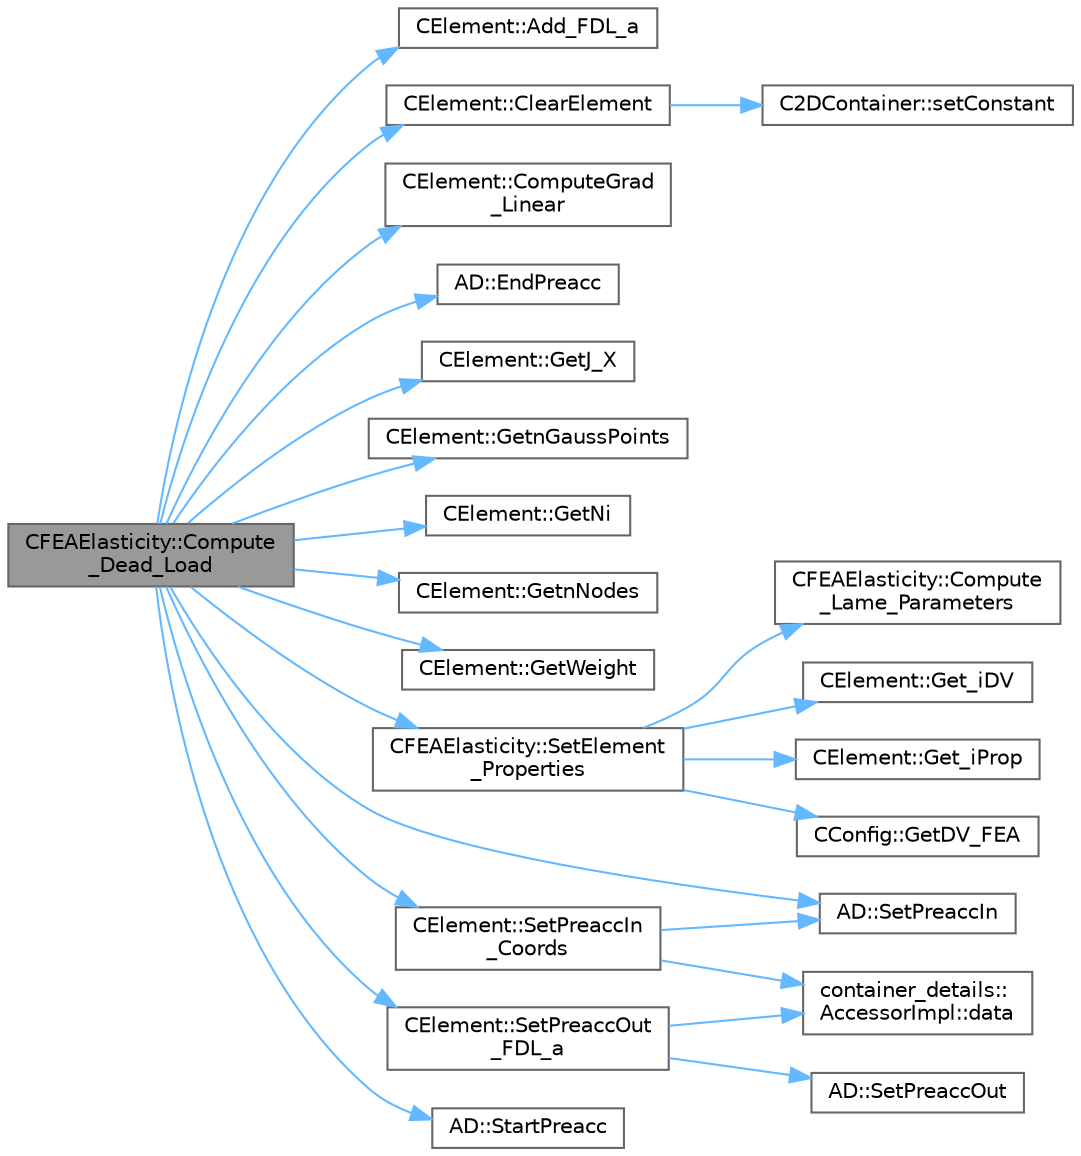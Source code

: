 digraph "CFEAElasticity::Compute_Dead_Load"
{
 // LATEX_PDF_SIZE
  bgcolor="transparent";
  edge [fontname=Helvetica,fontsize=10,labelfontname=Helvetica,labelfontsize=10];
  node [fontname=Helvetica,fontsize=10,shape=box,height=0.2,width=0.4];
  rankdir="LR";
  Node1 [id="Node000001",label="CFEAElasticity::Compute\l_Dead_Load",height=0.2,width=0.4,color="gray40", fillcolor="grey60", style="filled", fontcolor="black",tooltip="Compute the nodal gravity loads for an element."];
  Node1 -> Node2 [id="edge1_Node000001_Node000002",color="steelblue1",style="solid",tooltip=" "];
  Node2 [id="Node000002",label="CElement::Add_FDL_a",height=0.2,width=0.4,color="grey40", fillcolor="white", style="filled",URL="$classCElement.html#ac9e43862515e97dc94002012b7bef04f",tooltip="Add the value of the dead load for the computation of the residual."];
  Node1 -> Node3 [id="edge2_Node000001_Node000003",color="steelblue1",style="solid",tooltip=" "];
  Node3 [id="Node000003",label="CElement::ClearElement",height=0.2,width=0.4,color="grey40", fillcolor="white", style="filled",URL="$classCElement.html#a34c043025dcb2d28b4800f93c9cd3184",tooltip="Sets matrices to 0."];
  Node3 -> Node4 [id="edge3_Node000003_Node000004",color="steelblue1",style="solid",tooltip=" "];
  Node4 [id="Node000004",label="C2DContainer::setConstant",height=0.2,width=0.4,color="grey40", fillcolor="white", style="filled",URL="$classC2DContainer.html#ab9f8a545ab85abdd3291f0f65b4f411b",tooltip="Set value of all entries to \"value\"."];
  Node1 -> Node5 [id="edge4_Node000001_Node000005",color="steelblue1",style="solid",tooltip=" "];
  Node5 [id="Node000005",label="CElement::ComputeGrad\l_Linear",height=0.2,width=0.4,color="grey40", fillcolor="white", style="filled",URL="$classCElement.html#acff4750404c62c6b934cc1e66c3c0c91",tooltip="Set the value of the gradient of the shape functions wrt the reference configuration."];
  Node1 -> Node6 [id="edge5_Node000001_Node000006",color="steelblue1",style="solid",tooltip=" "];
  Node6 [id="Node000006",label="AD::EndPreacc",height=0.2,width=0.4,color="grey40", fillcolor="white", style="filled",URL="$namespaceAD.html#a309d057a92faa60a3a760254678ec9ea",tooltip="Ends a preaccumulation section and computes the local Jacobi matrix of a code section using the varia..."];
  Node1 -> Node7 [id="edge6_Node000001_Node000007",color="steelblue1",style="solid",tooltip=" "];
  Node7 [id="Node000007",label="CElement::GetJ_X",height=0.2,width=0.4,color="grey40", fillcolor="white", style="filled",URL="$classCElement.html#a852d0bd9bdb6149e51edb9eff51e2c0b",tooltip="Get the Jacobian respect to the reference configuration for the Gaussian Point iGauss."];
  Node1 -> Node8 [id="edge7_Node000001_Node000008",color="steelblue1",style="solid",tooltip=" "];
  Node8 [id="Node000008",label="CElement::GetnGaussPoints",height=0.2,width=0.4,color="grey40", fillcolor="white", style="filled",URL="$classCElement.html#ab069f4033f7ad4b13a049c7a69613659",tooltip="Retrieve the number of nodes of the element."];
  Node1 -> Node9 [id="edge8_Node000001_Node000009",color="steelblue1",style="solid",tooltip=" "];
  Node9 [id="Node000009",label="CElement::GetNi",height=0.2,width=0.4,color="grey40", fillcolor="white", style="filled",URL="$classCElement.html#a59b6101e6196a9a48f365f1f140223a5",tooltip="Retrieve the value of the shape functions."];
  Node1 -> Node10 [id="edge9_Node000001_Node000010",color="steelblue1",style="solid",tooltip=" "];
  Node10 [id="Node000010",label="CElement::GetnNodes",height=0.2,width=0.4,color="grey40", fillcolor="white", style="filled",URL="$classCElement.html#a87d13ba01e276d05b00b42caa1d5ee3c",tooltip="Retrieve the number of nodes of the element."];
  Node1 -> Node11 [id="edge10_Node000001_Node000011",color="steelblue1",style="solid",tooltip=" "];
  Node11 [id="Node000011",label="CElement::GetWeight",height=0.2,width=0.4,color="grey40", fillcolor="white", style="filled",URL="$classCElement.html#a0e93583f33a6c7c88ac8d0b916a1281f",tooltip="Get the weight of the corresponding Gaussian Point."];
  Node1 -> Node12 [id="edge11_Node000001_Node000012",color="steelblue1",style="solid",tooltip=" "];
  Node12 [id="Node000012",label="CFEAElasticity::SetElement\l_Properties",height=0.2,width=0.4,color="grey40", fillcolor="white", style="filled",URL="$classCFEAElasticity.html#a918d0f5ce089fd83e5ca59c42da45e3e",tooltip="Set element material properties."];
  Node12 -> Node13 [id="edge12_Node000012_Node000013",color="steelblue1",style="solid",tooltip=" "];
  Node13 [id="Node000013",label="CFEAElasticity::Compute\l_Lame_Parameters",height=0.2,width=0.4,color="grey40", fillcolor="white", style="filled",URL="$classCFEAElasticity.html#a3c8b0dc963f5cdfc3330f4349e267184",tooltip="Update the Lame parameters (required in AD to account for all dependencies)."];
  Node12 -> Node14 [id="edge13_Node000012_Node000014",color="steelblue1",style="solid",tooltip=" "];
  Node14 [id="Node000014",label="CElement::Get_iDV",height=0.2,width=0.4,color="grey40", fillcolor="white", style="filled",URL="$classCElement.html#a9aca256c29c68f6be62c9a74f7a39fa8",tooltip="Return the value of the identifier for the Design Variable."];
  Node12 -> Node15 [id="edge14_Node000012_Node000015",color="steelblue1",style="solid",tooltip=" "];
  Node15 [id="Node000015",label="CElement::Get_iProp",height=0.2,width=0.4,color="grey40", fillcolor="white", style="filled",URL="$classCElement.html#a316ca4ad94c25db42cca8a9c4d187fdc",tooltip="Return the value of the identifier for the Element Property."];
  Node12 -> Node16 [id="edge15_Node000012_Node000016",color="steelblue1",style="solid",tooltip=" "];
  Node16 [id="Node000016",label="CConfig::GetDV_FEA",height=0.2,width=0.4,color="grey40", fillcolor="white", style="filled",URL="$classCConfig.html#a5909743f9efd40e18336118561f6f8d1",tooltip="Get the kind of design variable for FEA."];
  Node1 -> Node17 [id="edge16_Node000001_Node000017",color="steelblue1",style="solid",tooltip=" "];
  Node17 [id="Node000017",label="AD::SetPreaccIn",height=0.2,width=0.4,color="grey40", fillcolor="white", style="filled",URL="$namespaceAD.html#aa163589c94af6ddfdbcf901ecc76ac77",tooltip="Sets the scalar inputs of a preaccumulation section."];
  Node1 -> Node18 [id="edge17_Node000001_Node000018",color="steelblue1",style="solid",tooltip=" "];
  Node18 [id="Node000018",label="CElement::SetPreaccIn\l_Coords",height=0.2,width=0.4,color="grey40", fillcolor="white", style="filled",URL="$classCElement.html#a86998490e58ede51f2fc1e5cb40553f4",tooltip="Register the current and reference coordinates of the element as pre-accumulation inputs the latter a..."];
  Node18 -> Node19 [id="edge18_Node000018_Node000019",color="steelblue1",style="solid",tooltip=" "];
  Node19 [id="Node000019",label="container_details::\lAccessorImpl::data",height=0.2,width=0.4,color="grey40", fillcolor="white", style="filled",URL="$classcontainer__details_1_1AccessorImpl.html#a25b798e6041a085aa19399d0047b6a91",tooltip=" "];
  Node18 -> Node17 [id="edge19_Node000018_Node000017",color="steelblue1",style="solid",tooltip=" "];
  Node1 -> Node20 [id="edge20_Node000001_Node000020",color="steelblue1",style="solid",tooltip=" "];
  Node20 [id="Node000020",label="CElement::SetPreaccOut\l_FDL_a",height=0.2,width=0.4,color="grey40", fillcolor="white", style="filled",URL="$classCElement.html#ab5ca0147b61034f339cff1b203fc4477",tooltip="Register the dead load as a pre-accumulation output."];
  Node20 -> Node19 [id="edge21_Node000020_Node000019",color="steelblue1",style="solid",tooltip=" "];
  Node20 -> Node21 [id="edge22_Node000020_Node000021",color="steelblue1",style="solid",tooltip=" "];
  Node21 [id="Node000021",label="AD::SetPreaccOut",height=0.2,width=0.4,color="grey40", fillcolor="white", style="filled",URL="$namespaceAD.html#a96f26aa5f6909173e990e03b864fec33",tooltip="Sets the scalar outputs of a preaccumulation section."];
  Node1 -> Node22 [id="edge23_Node000001_Node000022",color="steelblue1",style="solid",tooltip=" "];
  Node22 [id="Node000022",label="AD::StartPreacc",height=0.2,width=0.4,color="grey40", fillcolor="white", style="filled",URL="$namespaceAD.html#a2a1e9c4b109fd751e84132c9495de3ff",tooltip="Starts a new preaccumulation section and sets the input variables."];
}
